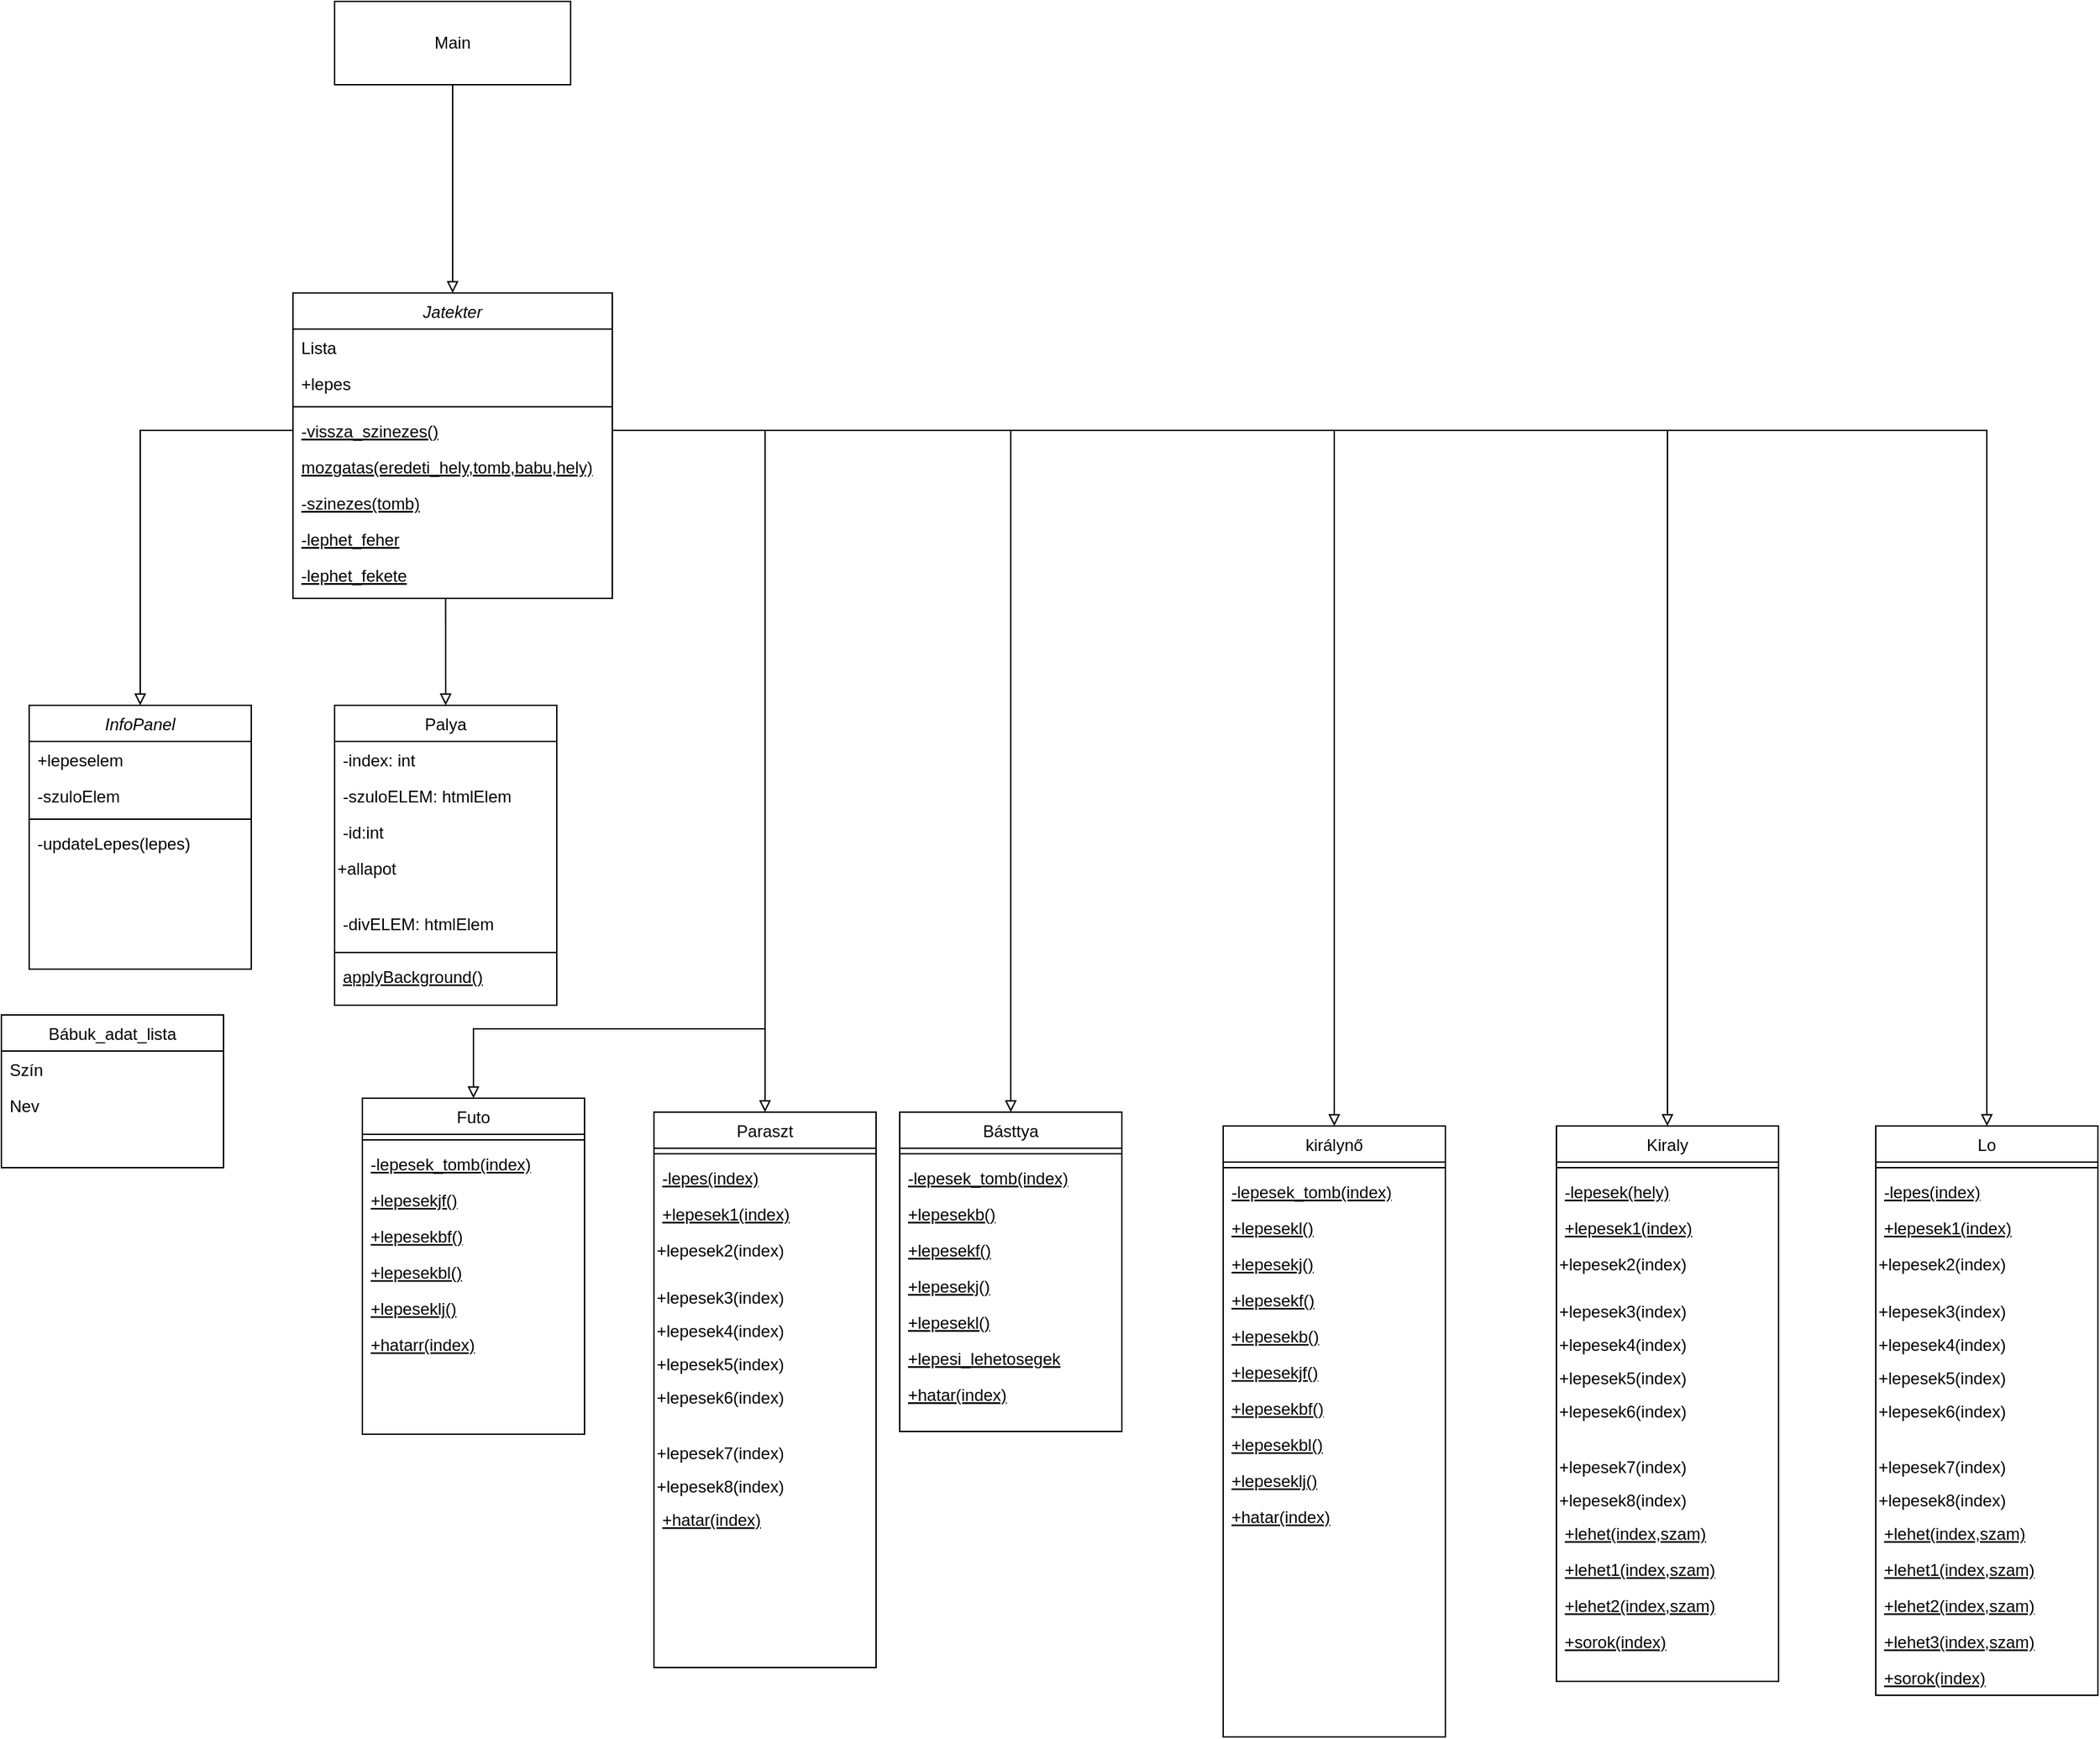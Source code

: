 <mxfile version="21.3.2" type="device">
  <diagram id="C5RBs43oDa-KdzZeNtuy" name="Page-1">
    <mxGraphModel dx="1363" dy="860" grid="1" gridSize="10" guides="1" tooltips="1" connect="1" arrows="1" fold="1" page="1" pageScale="1" pageWidth="827" pageHeight="1169" math="0" shadow="0">
      <root>
        <mxCell id="WIyWlLk6GJQsqaUBKTNV-0" />
        <mxCell id="WIyWlLk6GJQsqaUBKTNV-1" parent="WIyWlLk6GJQsqaUBKTNV-0" />
        <mxCell id="zkfFHV4jXpPFQw0GAbJ--17" value="Palya" style="swimlane;fontStyle=0;align=center;verticalAlign=top;childLayout=stackLayout;horizontal=1;startSize=26;horizontalStack=0;resizeParent=1;resizeLast=0;collapsible=1;marginBottom=0;rounded=0;shadow=0;strokeWidth=1;" parent="WIyWlLk6GJQsqaUBKTNV-1" vertex="1">
          <mxGeometry x="260" y="537" width="160" height="216" as="geometry">
            <mxRectangle x="550" y="140" width="160" height="26" as="alternateBounds" />
          </mxGeometry>
        </mxCell>
        <mxCell id="zkfFHV4jXpPFQw0GAbJ--18" value="-index: int" style="text;align=left;verticalAlign=top;spacingLeft=4;spacingRight=4;overflow=hidden;rotatable=0;points=[[0,0.5],[1,0.5]];portConstraint=eastwest;" parent="zkfFHV4jXpPFQw0GAbJ--17" vertex="1">
          <mxGeometry y="26" width="160" height="26" as="geometry" />
        </mxCell>
        <mxCell id="zkfFHV4jXpPFQw0GAbJ--19" value="-szuloELEM: htmlElem" style="text;align=left;verticalAlign=top;spacingLeft=4;spacingRight=4;overflow=hidden;rotatable=0;points=[[0,0.5],[1,0.5]];portConstraint=eastwest;rounded=0;shadow=0;html=0;" parent="zkfFHV4jXpPFQw0GAbJ--17" vertex="1">
          <mxGeometry y="52" width="160" height="26" as="geometry" />
        </mxCell>
        <mxCell id="JXwwoViRtcVZiZZvlt5a-9" value="-id:int" style="text;align=left;verticalAlign=top;spacingLeft=4;spacingRight=4;overflow=hidden;rotatable=0;points=[[0,0.5],[1,0.5]];portConstraint=eastwest;rounded=0;shadow=0;html=0;" parent="zkfFHV4jXpPFQw0GAbJ--17" vertex="1">
          <mxGeometry y="78" width="160" height="26" as="geometry" />
        </mxCell>
        <mxCell id="GW8UpHgcK0URMMhtyovN-3" value="+allapot" style="text;whiteSpace=wrap;html=1;" parent="zkfFHV4jXpPFQw0GAbJ--17" vertex="1">
          <mxGeometry y="104" width="160" height="40" as="geometry" />
        </mxCell>
        <mxCell id="JXwwoViRtcVZiZZvlt5a-10" value="-divELEM: htmlElem" style="text;align=left;verticalAlign=top;spacingLeft=4;spacingRight=4;overflow=hidden;rotatable=0;points=[[0,0.5],[1,0.5]];portConstraint=eastwest;rounded=0;shadow=0;html=0;" parent="zkfFHV4jXpPFQw0GAbJ--17" vertex="1">
          <mxGeometry y="144" width="160" height="30" as="geometry" />
        </mxCell>
        <mxCell id="zkfFHV4jXpPFQw0GAbJ--23" value="" style="line;html=1;strokeWidth=1;align=left;verticalAlign=middle;spacingTop=-1;spacingLeft=3;spacingRight=3;rotatable=0;labelPosition=right;points=[];portConstraint=eastwest;" parent="zkfFHV4jXpPFQw0GAbJ--17" vertex="1">
          <mxGeometry y="174" width="160" height="8" as="geometry" />
        </mxCell>
        <mxCell id="bgRpwazlIUfu7sDKqLQM-18" value="applyBackground()" style="text;align=left;verticalAlign=top;spacingLeft=4;spacingRight=4;overflow=hidden;rotatable=0;points=[[0,0.5],[1,0.5]];portConstraint=eastwest;fontStyle=4" parent="zkfFHV4jXpPFQw0GAbJ--17" vertex="1">
          <mxGeometry y="182" width="160" height="26" as="geometry" />
        </mxCell>
        <mxCell id="JXwwoViRtcVZiZZvlt5a-13" value="Futo" style="swimlane;fontStyle=0;align=center;verticalAlign=top;childLayout=stackLayout;horizontal=1;startSize=26;horizontalStack=0;resizeParent=1;resizeLast=0;collapsible=1;marginBottom=0;rounded=0;shadow=0;strokeWidth=1;" parent="WIyWlLk6GJQsqaUBKTNV-1" vertex="1">
          <mxGeometry x="280" y="820" width="160" height="242" as="geometry">
            <mxRectangle x="130" y="380" width="160" height="26" as="alternateBounds" />
          </mxGeometry>
        </mxCell>
        <mxCell id="JXwwoViRtcVZiZZvlt5a-16" value="" style="line;html=1;strokeWidth=1;align=left;verticalAlign=middle;spacingTop=-1;spacingLeft=3;spacingRight=3;rotatable=0;labelPosition=right;points=[];portConstraint=eastwest;" parent="JXwwoViRtcVZiZZvlt5a-13" vertex="1">
          <mxGeometry y="26" width="160" height="8" as="geometry" />
        </mxCell>
        <mxCell id="GW8UpHgcK0URMMhtyovN-5" value="-lepesek_tomb(index)" style="text;align=left;verticalAlign=top;spacingLeft=4;spacingRight=4;overflow=hidden;rotatable=0;points=[[0,0.5],[1,0.5]];portConstraint=eastwest;fontStyle=4" parent="JXwwoViRtcVZiZZvlt5a-13" vertex="1">
          <mxGeometry y="34" width="160" height="26" as="geometry" />
        </mxCell>
        <mxCell id="JXwwoViRtcVZiZZvlt5a-17" value="+lepesekjf()" style="text;align=left;verticalAlign=top;spacingLeft=4;spacingRight=4;overflow=hidden;rotatable=0;points=[[0,0.5],[1,0.5]];portConstraint=eastwest;fontStyle=4" parent="JXwwoViRtcVZiZZvlt5a-13" vertex="1">
          <mxGeometry y="60" width="160" height="26" as="geometry" />
        </mxCell>
        <mxCell id="bgRpwazlIUfu7sDKqLQM-6" value="+lepesekbf()" style="text;align=left;verticalAlign=top;spacingLeft=4;spacingRight=4;overflow=hidden;rotatable=0;points=[[0,0.5],[1,0.5]];portConstraint=eastwest;fontStyle=4" parent="JXwwoViRtcVZiZZvlt5a-13" vertex="1">
          <mxGeometry y="86" width="160" height="26" as="geometry" />
        </mxCell>
        <mxCell id="bgRpwazlIUfu7sDKqLQM-9" value="+lepesekbl()" style="text;align=left;verticalAlign=top;spacingLeft=4;spacingRight=4;overflow=hidden;rotatable=0;points=[[0,0.5],[1,0.5]];portConstraint=eastwest;fontStyle=4" parent="JXwwoViRtcVZiZZvlt5a-13" vertex="1">
          <mxGeometry y="112" width="160" height="26" as="geometry" />
        </mxCell>
        <mxCell id="bgRpwazlIUfu7sDKqLQM-8" value="+lepeseklj()" style="text;align=left;verticalAlign=top;spacingLeft=4;spacingRight=4;overflow=hidden;rotatable=0;points=[[0,0.5],[1,0.5]];portConstraint=eastwest;fontStyle=4" parent="JXwwoViRtcVZiZZvlt5a-13" vertex="1">
          <mxGeometry y="138" width="160" height="26" as="geometry" />
        </mxCell>
        <mxCell id="sNWcJOVrm-3sjoaXct3L-1" value="+hatarr(index)" style="text;align=left;verticalAlign=top;spacingLeft=4;spacingRight=4;overflow=hidden;rotatable=0;points=[[0,0.5],[1,0.5]];portConstraint=eastwest;fontStyle=4" parent="JXwwoViRtcVZiZZvlt5a-13" vertex="1">
          <mxGeometry y="164" width="160" height="26" as="geometry" />
        </mxCell>
        <mxCell id="JXwwoViRtcVZiZZvlt5a-19" value="Básttya" style="swimlane;fontStyle=0;align=center;verticalAlign=top;childLayout=stackLayout;horizontal=1;startSize=26;horizontalStack=0;resizeParent=1;resizeLast=0;collapsible=1;marginBottom=0;rounded=0;shadow=0;strokeWidth=1;" parent="WIyWlLk6GJQsqaUBKTNV-1" vertex="1">
          <mxGeometry x="667" y="830" width="160" height="230" as="geometry">
            <mxRectangle x="130" y="380" width="160" height="26" as="alternateBounds" />
          </mxGeometry>
        </mxCell>
        <mxCell id="JXwwoViRtcVZiZZvlt5a-22" value="" style="line;html=1;strokeWidth=1;align=left;verticalAlign=middle;spacingTop=-1;spacingLeft=3;spacingRight=3;rotatable=0;labelPosition=right;points=[];portConstraint=eastwest;" parent="JXwwoViRtcVZiZZvlt5a-19" vertex="1">
          <mxGeometry y="26" width="160" height="8" as="geometry" />
        </mxCell>
        <mxCell id="GW8UpHgcK0URMMhtyovN-4" value="-lepesek_tomb(index)" style="text;align=left;verticalAlign=top;spacingLeft=4;spacingRight=4;overflow=hidden;rotatable=0;points=[[0,0.5],[1,0.5]];portConstraint=eastwest;fontStyle=4" parent="JXwwoViRtcVZiZZvlt5a-19" vertex="1">
          <mxGeometry y="34" width="160" height="26" as="geometry" />
        </mxCell>
        <mxCell id="bgRpwazlIUfu7sDKqLQM-0" value="+lepesekb()" style="text;align=left;verticalAlign=top;spacingLeft=4;spacingRight=4;overflow=hidden;rotatable=0;points=[[0,0.5],[1,0.5]];portConstraint=eastwest;fontStyle=4" parent="JXwwoViRtcVZiZZvlt5a-19" vertex="1">
          <mxGeometry y="60" width="160" height="26" as="geometry" />
        </mxCell>
        <mxCell id="bgRpwazlIUfu7sDKqLQM-5" value="+lepesekf()" style="text;align=left;verticalAlign=top;spacingLeft=4;spacingRight=4;overflow=hidden;rotatable=0;points=[[0,0.5],[1,0.5]];portConstraint=eastwest;fontStyle=4" parent="JXwwoViRtcVZiZZvlt5a-19" vertex="1">
          <mxGeometry y="86" width="160" height="26" as="geometry" />
        </mxCell>
        <mxCell id="bgRpwazlIUfu7sDKqLQM-2" value="+lepesekj()" style="text;align=left;verticalAlign=top;spacingLeft=4;spacingRight=4;overflow=hidden;rotatable=0;points=[[0,0.5],[1,0.5]];portConstraint=eastwest;fontStyle=4" parent="JXwwoViRtcVZiZZvlt5a-19" vertex="1">
          <mxGeometry y="112" width="160" height="26" as="geometry" />
        </mxCell>
        <mxCell id="bgRpwazlIUfu7sDKqLQM-1" value="+lepesekl()" style="text;align=left;verticalAlign=top;spacingLeft=4;spacingRight=4;overflow=hidden;rotatable=0;points=[[0,0.5],[1,0.5]];portConstraint=eastwest;fontStyle=4" parent="JXwwoViRtcVZiZZvlt5a-19" vertex="1">
          <mxGeometry y="138" width="160" height="26" as="geometry" />
        </mxCell>
        <mxCell id="NFFEKYyRXM-yOz8qU7Ke-44" value="+lepesi_lehetosegek" style="text;align=left;verticalAlign=top;spacingLeft=4;spacingRight=4;overflow=hidden;rotatable=0;points=[[0,0.5],[1,0.5]];portConstraint=eastwest;fontStyle=4" parent="JXwwoViRtcVZiZZvlt5a-19" vertex="1">
          <mxGeometry y="164" width="160" height="26" as="geometry" />
        </mxCell>
        <mxCell id="bgRpwazlIUfu7sDKqLQM-4" value="+hatar(index)" style="text;align=left;verticalAlign=top;spacingLeft=4;spacingRight=4;overflow=hidden;rotatable=0;points=[[0,0.5],[1,0.5]];portConstraint=eastwest;fontStyle=4" parent="JXwwoViRtcVZiZZvlt5a-19" vertex="1">
          <mxGeometry y="190" width="160" height="26" as="geometry" />
        </mxCell>
        <mxCell id="NFFEKYyRXM-yOz8qU7Ke-1" value="InfoPanel" style="swimlane;fontStyle=2;align=center;verticalAlign=top;childLayout=stackLayout;horizontal=1;startSize=26;horizontalStack=0;resizeParent=1;resizeLast=0;collapsible=1;marginBottom=0;rounded=0;shadow=0;strokeWidth=1;" parent="WIyWlLk6GJQsqaUBKTNV-1" vertex="1">
          <mxGeometry x="40" y="537" width="160" height="190" as="geometry">
            <mxRectangle x="230" y="140" width="160" height="26" as="alternateBounds" />
          </mxGeometry>
        </mxCell>
        <mxCell id="NFFEKYyRXM-yOz8qU7Ke-2" value="+lepeselem" style="text;align=left;verticalAlign=top;spacingLeft=4;spacingRight=4;overflow=hidden;rotatable=0;points=[[0,0.5],[1,0.5]];portConstraint=eastwest;" parent="NFFEKYyRXM-yOz8qU7Ke-1" vertex="1">
          <mxGeometry y="26" width="160" height="26" as="geometry" />
        </mxCell>
        <mxCell id="GW8UpHgcK0URMMhtyovN-0" value="-szuloElem" style="text;align=left;verticalAlign=top;spacingLeft=4;spacingRight=4;overflow=hidden;rotatable=0;points=[[0,0.5],[1,0.5]];portConstraint=eastwest;" parent="NFFEKYyRXM-yOz8qU7Ke-1" vertex="1">
          <mxGeometry y="52" width="160" height="26" as="geometry" />
        </mxCell>
        <mxCell id="NFFEKYyRXM-yOz8qU7Ke-7" value="" style="line;html=1;strokeWidth=1;align=left;verticalAlign=middle;spacingTop=-1;spacingLeft=3;spacingRight=3;rotatable=0;labelPosition=right;points=[];portConstraint=eastwest;" parent="NFFEKYyRXM-yOz8qU7Ke-1" vertex="1">
          <mxGeometry y="78" width="160" height="8" as="geometry" />
        </mxCell>
        <mxCell id="GW8UpHgcK0URMMhtyovN-1" value="-updateLepes(lepes)" style="text;align=left;verticalAlign=top;spacingLeft=4;spacingRight=4;overflow=hidden;rotatable=0;points=[[0,0.5],[1,0.5]];portConstraint=eastwest;" parent="NFFEKYyRXM-yOz8qU7Ke-1" vertex="1">
          <mxGeometry y="86" width="160" height="26" as="geometry" />
        </mxCell>
        <mxCell id="NFFEKYyRXM-yOz8qU7Ke-18" value="Bábuk_adat_lista" style="swimlane;fontStyle=0;align=center;verticalAlign=top;childLayout=stackLayout;horizontal=1;startSize=26;horizontalStack=0;resizeParent=1;resizeLast=0;collapsible=1;marginBottom=0;rounded=0;shadow=0;strokeWidth=1;" parent="WIyWlLk6GJQsqaUBKTNV-1" vertex="1">
          <mxGeometry x="20" y="760" width="160" height="110" as="geometry">
            <mxRectangle x="130" y="380" width="160" height="26" as="alternateBounds" />
          </mxGeometry>
        </mxCell>
        <mxCell id="NFFEKYyRXM-yOz8qU7Ke-19" value="Szín" style="text;align=left;verticalAlign=top;spacingLeft=4;spacingRight=4;overflow=hidden;rotatable=0;points=[[0,0.5],[1,0.5]];portConstraint=eastwest;rounded=0;shadow=0;html=0;" parent="NFFEKYyRXM-yOz8qU7Ke-18" vertex="1">
          <mxGeometry y="26" width="160" height="26" as="geometry" />
        </mxCell>
        <mxCell id="NFFEKYyRXM-yOz8qU7Ke-20" value="Nev" style="text;align=left;verticalAlign=top;spacingLeft=4;spacingRight=4;overflow=hidden;rotatable=0;points=[[0,0.5],[1,0.5]];portConstraint=eastwest;rounded=0;shadow=0;html=0;" parent="NFFEKYyRXM-yOz8qU7Ke-18" vertex="1">
          <mxGeometry y="52" width="160" height="26" as="geometry" />
        </mxCell>
        <mxCell id="NFFEKYyRXM-yOz8qU7Ke-26" value="Jatekter" style="swimlane;fontStyle=2;align=center;verticalAlign=top;childLayout=stackLayout;horizontal=1;startSize=26;horizontalStack=0;resizeParent=1;resizeLast=0;collapsible=1;marginBottom=0;rounded=0;shadow=0;strokeWidth=1;" parent="WIyWlLk6GJQsqaUBKTNV-1" vertex="1">
          <mxGeometry x="230" y="240" width="230" height="220" as="geometry">
            <mxRectangle x="230" y="140" width="160" height="26" as="alternateBounds" />
          </mxGeometry>
        </mxCell>
        <mxCell id="NFFEKYyRXM-yOz8qU7Ke-56" value="Lista" style="text;align=left;verticalAlign=top;spacingLeft=4;spacingRight=4;overflow=hidden;rotatable=0;points=[[0,0.5],[1,0.5]];portConstraint=eastwest;" parent="NFFEKYyRXM-yOz8qU7Ke-26" vertex="1">
          <mxGeometry y="26" width="230" height="26" as="geometry" />
        </mxCell>
        <mxCell id="GW8UpHgcK0URMMhtyovN-2" value="+lepes" style="text;align=left;verticalAlign=top;spacingLeft=4;spacingRight=4;overflow=hidden;rotatable=0;points=[[0,0.5],[1,0.5]];portConstraint=eastwest;" parent="NFFEKYyRXM-yOz8qU7Ke-26" vertex="1">
          <mxGeometry y="52" width="230" height="26" as="geometry" />
        </mxCell>
        <mxCell id="NFFEKYyRXM-yOz8qU7Ke-32" value="" style="line;html=1;strokeWidth=1;align=left;verticalAlign=middle;spacingTop=-1;spacingLeft=3;spacingRight=3;rotatable=0;labelPosition=right;points=[];portConstraint=eastwest;" parent="NFFEKYyRXM-yOz8qU7Ke-26" vertex="1">
          <mxGeometry y="78" width="230" height="8" as="geometry" />
        </mxCell>
        <mxCell id="gi9G4t17sfUzlG6W1bum-0" value="-vissza_szinezes()" style="text;align=left;verticalAlign=top;spacingLeft=4;spacingRight=4;overflow=hidden;rotatable=0;points=[[0,0.5],[1,0.5]];portConstraint=eastwest;fontStyle=4" parent="NFFEKYyRXM-yOz8qU7Ke-26" vertex="1">
          <mxGeometry y="86" width="230" height="26" as="geometry" />
        </mxCell>
        <mxCell id="gi9G4t17sfUzlG6W1bum-4" value="mozgatas(eredeti_hely,tomb,babu,hely)" style="text;align=left;verticalAlign=top;spacingLeft=4;spacingRight=4;overflow=hidden;rotatable=0;points=[[0,0.5],[1,0.5]];portConstraint=eastwest;fontStyle=4" parent="NFFEKYyRXM-yOz8qU7Ke-26" vertex="1">
          <mxGeometry y="112" width="230" height="26" as="geometry" />
        </mxCell>
        <mxCell id="gi9G4t17sfUzlG6W1bum-3" value="-szinezes(tomb)" style="text;align=left;verticalAlign=top;spacingLeft=4;spacingRight=4;overflow=hidden;rotatable=0;points=[[0,0.5],[1,0.5]];portConstraint=eastwest;fontStyle=4" parent="NFFEKYyRXM-yOz8qU7Ke-26" vertex="1">
          <mxGeometry y="138" width="230" height="26" as="geometry" />
        </mxCell>
        <mxCell id="gi9G4t17sfUzlG6W1bum-2" value="-lephet_feher" style="text;align=left;verticalAlign=top;spacingLeft=4;spacingRight=4;overflow=hidden;rotatable=0;points=[[0,0.5],[1,0.5]];portConstraint=eastwest;fontStyle=4" parent="NFFEKYyRXM-yOz8qU7Ke-26" vertex="1">
          <mxGeometry y="164" width="230" height="26" as="geometry" />
        </mxCell>
        <mxCell id="gi9G4t17sfUzlG6W1bum-1" value="-lephet_fekete" style="text;align=left;verticalAlign=top;spacingLeft=4;spacingRight=4;overflow=hidden;rotatable=0;points=[[0,0.5],[1,0.5]];portConstraint=eastwest;fontStyle=4" parent="NFFEKYyRXM-yOz8qU7Ke-26" vertex="1">
          <mxGeometry y="190" width="230" height="26" as="geometry" />
        </mxCell>
        <mxCell id="NFFEKYyRXM-yOz8qU7Ke-45" value="Main" style="rounded=0;whiteSpace=wrap;html=1;" parent="WIyWlLk6GJQsqaUBKTNV-1" vertex="1">
          <mxGeometry x="260" y="30" width="170" height="60" as="geometry" />
        </mxCell>
        <mxCell id="sNWcJOVrm-3sjoaXct3L-0" value="" style="endArrow=block;html=1;rounded=0;exitX=0.5;exitY=1;exitDx=0;exitDy=0;entryX=0.5;entryY=0;entryDx=0;entryDy=0;endFill=0;" parent="WIyWlLk6GJQsqaUBKTNV-1" source="NFFEKYyRXM-yOz8qU7Ke-45" target="NFFEKYyRXM-yOz8qU7Ke-26" edge="1">
          <mxGeometry width="50" height="50" relative="1" as="geometry">
            <mxPoint x="390" y="450" as="sourcePoint" />
            <mxPoint x="440" y="400" as="targetPoint" />
          </mxGeometry>
        </mxCell>
        <mxCell id="sNWcJOVrm-3sjoaXct3L-4" value="királynő" style="swimlane;fontStyle=0;align=center;verticalAlign=top;childLayout=stackLayout;horizontal=1;startSize=26;horizontalStack=0;resizeParent=1;resizeLast=0;collapsible=1;marginBottom=0;rounded=0;shadow=0;strokeWidth=1;" parent="WIyWlLk6GJQsqaUBKTNV-1" vertex="1">
          <mxGeometry x="900" y="840" width="160" height="440" as="geometry">
            <mxRectangle x="130" y="380" width="160" height="26" as="alternateBounds" />
          </mxGeometry>
        </mxCell>
        <mxCell id="sNWcJOVrm-3sjoaXct3L-5" value="" style="line;html=1;strokeWidth=1;align=left;verticalAlign=middle;spacingTop=-1;spacingLeft=3;spacingRight=3;rotatable=0;labelPosition=right;points=[];portConstraint=eastwest;" parent="sNWcJOVrm-3sjoaXct3L-4" vertex="1">
          <mxGeometry y="26" width="160" height="8" as="geometry" />
        </mxCell>
        <mxCell id="gi9G4t17sfUzlG6W1bum-19" value="-lepesek_tomb(index)" style="text;align=left;verticalAlign=top;spacingLeft=4;spacingRight=4;overflow=hidden;rotatable=0;points=[[0,0.5],[1,0.5]];portConstraint=eastwest;fontStyle=4" parent="sNWcJOVrm-3sjoaXct3L-4" vertex="1">
          <mxGeometry y="34" width="160" height="26" as="geometry" />
        </mxCell>
        <mxCell id="sNWcJOVrm-3sjoaXct3L-18" value="+lepesekl()" style="text;align=left;verticalAlign=top;spacingLeft=4;spacingRight=4;overflow=hidden;rotatable=0;points=[[0,0.5],[1,0.5]];portConstraint=eastwest;fontStyle=4" parent="sNWcJOVrm-3sjoaXct3L-4" vertex="1">
          <mxGeometry y="60" width="160" height="26" as="geometry" />
        </mxCell>
        <mxCell id="sNWcJOVrm-3sjoaXct3L-17" value="+lepesekj()" style="text;align=left;verticalAlign=top;spacingLeft=4;spacingRight=4;overflow=hidden;rotatable=0;points=[[0,0.5],[1,0.5]];portConstraint=eastwest;fontStyle=4" parent="sNWcJOVrm-3sjoaXct3L-4" vertex="1">
          <mxGeometry y="86" width="160" height="26" as="geometry" />
        </mxCell>
        <mxCell id="sNWcJOVrm-3sjoaXct3L-16" value="+lepesekf()" style="text;align=left;verticalAlign=top;spacingLeft=4;spacingRight=4;overflow=hidden;rotatable=0;points=[[0,0.5],[1,0.5]];portConstraint=eastwest;fontStyle=4" parent="sNWcJOVrm-3sjoaXct3L-4" vertex="1">
          <mxGeometry y="112" width="160" height="26" as="geometry" />
        </mxCell>
        <mxCell id="sNWcJOVrm-3sjoaXct3L-15" value="+lepesekb()" style="text;align=left;verticalAlign=top;spacingLeft=4;spacingRight=4;overflow=hidden;rotatable=0;points=[[0,0.5],[1,0.5]];portConstraint=eastwest;fontStyle=4" parent="sNWcJOVrm-3sjoaXct3L-4" vertex="1">
          <mxGeometry y="138" width="160" height="26" as="geometry" />
        </mxCell>
        <mxCell id="sNWcJOVrm-3sjoaXct3L-7" value="+lepesekjf()" style="text;align=left;verticalAlign=top;spacingLeft=4;spacingRight=4;overflow=hidden;rotatable=0;points=[[0,0.5],[1,0.5]];portConstraint=eastwest;fontStyle=4" parent="sNWcJOVrm-3sjoaXct3L-4" vertex="1">
          <mxGeometry y="164" width="160" height="26" as="geometry" />
        </mxCell>
        <mxCell id="sNWcJOVrm-3sjoaXct3L-8" value="+lepesekbf()" style="text;align=left;verticalAlign=top;spacingLeft=4;spacingRight=4;overflow=hidden;rotatable=0;points=[[0,0.5],[1,0.5]];portConstraint=eastwest;fontStyle=4" parent="sNWcJOVrm-3sjoaXct3L-4" vertex="1">
          <mxGeometry y="190" width="160" height="26" as="geometry" />
        </mxCell>
        <mxCell id="sNWcJOVrm-3sjoaXct3L-9" value="+lepesekbl()" style="text;align=left;verticalAlign=top;spacingLeft=4;spacingRight=4;overflow=hidden;rotatable=0;points=[[0,0.5],[1,0.5]];portConstraint=eastwest;fontStyle=4" parent="sNWcJOVrm-3sjoaXct3L-4" vertex="1">
          <mxGeometry y="216" width="160" height="26" as="geometry" />
        </mxCell>
        <mxCell id="sNWcJOVrm-3sjoaXct3L-10" value="+lepeseklj()" style="text;align=left;verticalAlign=top;spacingLeft=4;spacingRight=4;overflow=hidden;rotatable=0;points=[[0,0.5],[1,0.5]];portConstraint=eastwest;fontStyle=4" parent="sNWcJOVrm-3sjoaXct3L-4" vertex="1">
          <mxGeometry y="242" width="160" height="26" as="geometry" />
        </mxCell>
        <mxCell id="sNWcJOVrm-3sjoaXct3L-11" value="+hatar(index)" style="text;align=left;verticalAlign=top;spacingLeft=4;spacingRight=4;overflow=hidden;rotatable=0;points=[[0,0.5],[1,0.5]];portConstraint=eastwest;fontStyle=4" parent="sNWcJOVrm-3sjoaXct3L-4" vertex="1">
          <mxGeometry y="268" width="160" height="26" as="geometry" />
        </mxCell>
        <mxCell id="gi9G4t17sfUzlG6W1bum-6" value="Kiraly" style="swimlane;fontStyle=0;align=center;verticalAlign=top;childLayout=stackLayout;horizontal=1;startSize=26;horizontalStack=0;resizeParent=1;resizeLast=0;collapsible=1;marginBottom=0;rounded=0;shadow=0;strokeWidth=1;" parent="WIyWlLk6GJQsqaUBKTNV-1" vertex="1">
          <mxGeometry x="1140" y="840" width="160" height="400" as="geometry">
            <mxRectangle x="130" y="380" width="160" height="26" as="alternateBounds" />
          </mxGeometry>
        </mxCell>
        <mxCell id="gi9G4t17sfUzlG6W1bum-7" value="" style="line;html=1;strokeWidth=1;align=left;verticalAlign=middle;spacingTop=-1;spacingLeft=3;spacingRight=3;rotatable=0;labelPosition=right;points=[];portConstraint=eastwest;" parent="gi9G4t17sfUzlG6W1bum-6" vertex="1">
          <mxGeometry y="26" width="160" height="8" as="geometry" />
        </mxCell>
        <mxCell id="gi9G4t17sfUzlG6W1bum-18" value="-lepesek(hely)" style="text;align=left;verticalAlign=top;spacingLeft=4;spacingRight=4;overflow=hidden;rotatable=0;points=[[0,0.5],[1,0.5]];portConstraint=eastwest;fontStyle=4" parent="gi9G4t17sfUzlG6W1bum-6" vertex="1">
          <mxGeometry y="34" width="160" height="26" as="geometry" />
        </mxCell>
        <mxCell id="gi9G4t17sfUzlG6W1bum-17" value="+lepesek1(index)" style="text;align=left;verticalAlign=top;spacingLeft=4;spacingRight=4;overflow=hidden;rotatable=0;points=[[0,0.5],[1,0.5]];portConstraint=eastwest;fontStyle=4" parent="gi9G4t17sfUzlG6W1bum-6" vertex="1">
          <mxGeometry y="60" width="160" height="26" as="geometry" />
        </mxCell>
        <mxCell id="gi9G4t17sfUzlG6W1bum-34" value="+lepesek2(index)" style="text;whiteSpace=wrap;html=1;" parent="gi9G4t17sfUzlG6W1bum-6" vertex="1">
          <mxGeometry y="86" width="160" height="34" as="geometry" />
        </mxCell>
        <mxCell id="gi9G4t17sfUzlG6W1bum-35" value="+lepesek3(index)" style="text;whiteSpace=wrap;html=1;" parent="gi9G4t17sfUzlG6W1bum-6" vertex="1">
          <mxGeometry y="120" width="160" height="24" as="geometry" />
        </mxCell>
        <mxCell id="gi9G4t17sfUzlG6W1bum-36" value="+lepesek4(index)" style="text;whiteSpace=wrap;html=1;" parent="gi9G4t17sfUzlG6W1bum-6" vertex="1">
          <mxGeometry y="144" width="160" height="24" as="geometry" />
        </mxCell>
        <mxCell id="gi9G4t17sfUzlG6W1bum-37" value="+lepesek5(index)" style="text;whiteSpace=wrap;html=1;" parent="gi9G4t17sfUzlG6W1bum-6" vertex="1">
          <mxGeometry y="168" width="160" height="24" as="geometry" />
        </mxCell>
        <mxCell id="gi9G4t17sfUzlG6W1bum-38" value="+lepesek6(index)" style="text;whiteSpace=wrap;html=1;" parent="gi9G4t17sfUzlG6W1bum-6" vertex="1">
          <mxGeometry y="192" width="160" height="40" as="geometry" />
        </mxCell>
        <mxCell id="gi9G4t17sfUzlG6W1bum-39" value="+lepesek7(index)" style="text;whiteSpace=wrap;html=1;" parent="gi9G4t17sfUzlG6W1bum-6" vertex="1">
          <mxGeometry y="232" width="160" height="24" as="geometry" />
        </mxCell>
        <mxCell id="gi9G4t17sfUzlG6W1bum-40" value="+lepesek8(index)" style="text;whiteSpace=wrap;html=1;" parent="gi9G4t17sfUzlG6W1bum-6" vertex="1">
          <mxGeometry y="256" width="160" height="24" as="geometry" />
        </mxCell>
        <mxCell id="gi9G4t17sfUzlG6W1bum-31" value="+lehet(index,szam)" style="text;align=left;verticalAlign=top;spacingLeft=4;spacingRight=4;overflow=hidden;rotatable=0;points=[[0,0.5],[1,0.5]];portConstraint=eastwest;fontStyle=4" parent="gi9G4t17sfUzlG6W1bum-6" vertex="1">
          <mxGeometry y="280" width="160" height="26" as="geometry" />
        </mxCell>
        <mxCell id="gi9G4t17sfUzlG6W1bum-32" value="+lehet1(index,szam)" style="text;align=left;verticalAlign=top;spacingLeft=4;spacingRight=4;overflow=hidden;rotatable=0;points=[[0,0.5],[1,0.5]];portConstraint=eastwest;fontStyle=4" parent="gi9G4t17sfUzlG6W1bum-6" vertex="1">
          <mxGeometry y="306" width="160" height="26" as="geometry" />
        </mxCell>
        <mxCell id="gi9G4t17sfUzlG6W1bum-33" value="+lehet2(index,szam)" style="text;align=left;verticalAlign=top;spacingLeft=4;spacingRight=4;overflow=hidden;rotatable=0;points=[[0,0.5],[1,0.5]];portConstraint=eastwest;fontStyle=4" parent="gi9G4t17sfUzlG6W1bum-6" vertex="1">
          <mxGeometry y="332" width="160" height="26" as="geometry" />
        </mxCell>
        <mxCell id="gi9G4t17sfUzlG6W1bum-42" value="+sorok(index)" style="text;align=left;verticalAlign=top;spacingLeft=4;spacingRight=4;overflow=hidden;rotatable=0;points=[[0,0.5],[1,0.5]];portConstraint=eastwest;fontStyle=4" parent="gi9G4t17sfUzlG6W1bum-6" vertex="1">
          <mxGeometry y="358" width="160" height="26" as="geometry" />
        </mxCell>
        <mxCell id="gi9G4t17sfUzlG6W1bum-43" value="Paraszt" style="swimlane;fontStyle=0;align=center;verticalAlign=top;childLayout=stackLayout;horizontal=1;startSize=26;horizontalStack=0;resizeParent=1;resizeLast=0;collapsible=1;marginBottom=0;rounded=0;shadow=0;strokeWidth=1;" parent="WIyWlLk6GJQsqaUBKTNV-1" vertex="1">
          <mxGeometry x="490" y="830" width="160" height="400" as="geometry">
            <mxRectangle x="130" y="380" width="160" height="26" as="alternateBounds" />
          </mxGeometry>
        </mxCell>
        <mxCell id="gi9G4t17sfUzlG6W1bum-44" value="" style="line;html=1;strokeWidth=1;align=left;verticalAlign=middle;spacingTop=-1;spacingLeft=3;spacingRight=3;rotatable=0;labelPosition=right;points=[];portConstraint=eastwest;" parent="gi9G4t17sfUzlG6W1bum-43" vertex="1">
          <mxGeometry y="26" width="160" height="8" as="geometry" />
        </mxCell>
        <mxCell id="gi9G4t17sfUzlG6W1bum-45" value="-lepes(index)" style="text;align=left;verticalAlign=top;spacingLeft=4;spacingRight=4;overflow=hidden;rotatable=0;points=[[0,0.5],[1,0.5]];portConstraint=eastwest;fontStyle=4" parent="gi9G4t17sfUzlG6W1bum-43" vertex="1">
          <mxGeometry y="34" width="160" height="26" as="geometry" />
        </mxCell>
        <mxCell id="gi9G4t17sfUzlG6W1bum-46" value="+lepesek1(index)" style="text;align=left;verticalAlign=top;spacingLeft=4;spacingRight=4;overflow=hidden;rotatable=0;points=[[0,0.5],[1,0.5]];portConstraint=eastwest;fontStyle=4" parent="gi9G4t17sfUzlG6W1bum-43" vertex="1">
          <mxGeometry y="60" width="160" height="26" as="geometry" />
        </mxCell>
        <mxCell id="gi9G4t17sfUzlG6W1bum-47" value="+lepesek2(index)" style="text;whiteSpace=wrap;html=1;" parent="gi9G4t17sfUzlG6W1bum-43" vertex="1">
          <mxGeometry y="86" width="160" height="34" as="geometry" />
        </mxCell>
        <mxCell id="gi9G4t17sfUzlG6W1bum-48" value="+lepesek3(index)" style="text;whiteSpace=wrap;html=1;" parent="gi9G4t17sfUzlG6W1bum-43" vertex="1">
          <mxGeometry y="120" width="160" height="24" as="geometry" />
        </mxCell>
        <mxCell id="gi9G4t17sfUzlG6W1bum-49" value="+lepesek4(index)" style="text;whiteSpace=wrap;html=1;" parent="gi9G4t17sfUzlG6W1bum-43" vertex="1">
          <mxGeometry y="144" width="160" height="24" as="geometry" />
        </mxCell>
        <mxCell id="gi9G4t17sfUzlG6W1bum-50" value="+lepesek5(index)" style="text;whiteSpace=wrap;html=1;" parent="gi9G4t17sfUzlG6W1bum-43" vertex="1">
          <mxGeometry y="168" width="160" height="24" as="geometry" />
        </mxCell>
        <mxCell id="gi9G4t17sfUzlG6W1bum-51" value="+lepesek6(index)" style="text;whiteSpace=wrap;html=1;" parent="gi9G4t17sfUzlG6W1bum-43" vertex="1">
          <mxGeometry y="192" width="160" height="40" as="geometry" />
        </mxCell>
        <mxCell id="gi9G4t17sfUzlG6W1bum-52" value="+lepesek7(index)" style="text;whiteSpace=wrap;html=1;" parent="gi9G4t17sfUzlG6W1bum-43" vertex="1">
          <mxGeometry y="232" width="160" height="24" as="geometry" />
        </mxCell>
        <mxCell id="gi9G4t17sfUzlG6W1bum-53" value="+lepesek8(index)" style="text;whiteSpace=wrap;html=1;" parent="gi9G4t17sfUzlG6W1bum-43" vertex="1">
          <mxGeometry y="256" width="160" height="24" as="geometry" />
        </mxCell>
        <mxCell id="gi9G4t17sfUzlG6W1bum-57" value="+hatar(index)" style="text;align=left;verticalAlign=top;spacingLeft=4;spacingRight=4;overflow=hidden;rotatable=0;points=[[0,0.5],[1,0.5]];portConstraint=eastwest;fontStyle=4" parent="gi9G4t17sfUzlG6W1bum-43" vertex="1">
          <mxGeometry y="280" width="160" height="26" as="geometry" />
        </mxCell>
        <mxCell id="gi9G4t17sfUzlG6W1bum-58" value="Lo" style="swimlane;fontStyle=0;align=center;verticalAlign=top;childLayout=stackLayout;horizontal=1;startSize=26;horizontalStack=0;resizeParent=1;resizeLast=0;collapsible=1;marginBottom=0;rounded=0;shadow=0;strokeWidth=1;" parent="WIyWlLk6GJQsqaUBKTNV-1" vertex="1">
          <mxGeometry x="1370" y="840" width="160" height="410" as="geometry">
            <mxRectangle x="130" y="380" width="160" height="26" as="alternateBounds" />
          </mxGeometry>
        </mxCell>
        <mxCell id="gi9G4t17sfUzlG6W1bum-59" value="" style="line;html=1;strokeWidth=1;align=left;verticalAlign=middle;spacingTop=-1;spacingLeft=3;spacingRight=3;rotatable=0;labelPosition=right;points=[];portConstraint=eastwest;" parent="gi9G4t17sfUzlG6W1bum-58" vertex="1">
          <mxGeometry y="26" width="160" height="8" as="geometry" />
        </mxCell>
        <mxCell id="gi9G4t17sfUzlG6W1bum-60" value="-lepes(index)" style="text;align=left;verticalAlign=top;spacingLeft=4;spacingRight=4;overflow=hidden;rotatable=0;points=[[0,0.5],[1,0.5]];portConstraint=eastwest;fontStyle=4" parent="gi9G4t17sfUzlG6W1bum-58" vertex="1">
          <mxGeometry y="34" width="160" height="26" as="geometry" />
        </mxCell>
        <mxCell id="gi9G4t17sfUzlG6W1bum-61" value="+lepesek1(index)" style="text;align=left;verticalAlign=top;spacingLeft=4;spacingRight=4;overflow=hidden;rotatable=0;points=[[0,0.5],[1,0.5]];portConstraint=eastwest;fontStyle=4" parent="gi9G4t17sfUzlG6W1bum-58" vertex="1">
          <mxGeometry y="60" width="160" height="26" as="geometry" />
        </mxCell>
        <mxCell id="gi9G4t17sfUzlG6W1bum-62" value="+lepesek2(index)" style="text;whiteSpace=wrap;html=1;" parent="gi9G4t17sfUzlG6W1bum-58" vertex="1">
          <mxGeometry y="86" width="160" height="34" as="geometry" />
        </mxCell>
        <mxCell id="gi9G4t17sfUzlG6W1bum-63" value="+lepesek3(index)" style="text;whiteSpace=wrap;html=1;" parent="gi9G4t17sfUzlG6W1bum-58" vertex="1">
          <mxGeometry y="120" width="160" height="24" as="geometry" />
        </mxCell>
        <mxCell id="gi9G4t17sfUzlG6W1bum-64" value="+lepesek4(index)" style="text;whiteSpace=wrap;html=1;" parent="gi9G4t17sfUzlG6W1bum-58" vertex="1">
          <mxGeometry y="144" width="160" height="24" as="geometry" />
        </mxCell>
        <mxCell id="gi9G4t17sfUzlG6W1bum-65" value="+lepesek5(index)" style="text;whiteSpace=wrap;html=1;" parent="gi9G4t17sfUzlG6W1bum-58" vertex="1">
          <mxGeometry y="168" width="160" height="24" as="geometry" />
        </mxCell>
        <mxCell id="gi9G4t17sfUzlG6W1bum-66" value="+lepesek6(index)" style="text;whiteSpace=wrap;html=1;" parent="gi9G4t17sfUzlG6W1bum-58" vertex="1">
          <mxGeometry y="192" width="160" height="40" as="geometry" />
        </mxCell>
        <mxCell id="gi9G4t17sfUzlG6W1bum-67" value="+lepesek7(index)" style="text;whiteSpace=wrap;html=1;" parent="gi9G4t17sfUzlG6W1bum-58" vertex="1">
          <mxGeometry y="232" width="160" height="24" as="geometry" />
        </mxCell>
        <mxCell id="gi9G4t17sfUzlG6W1bum-68" value="+lepesek8(index)" style="text;whiteSpace=wrap;html=1;" parent="gi9G4t17sfUzlG6W1bum-58" vertex="1">
          <mxGeometry y="256" width="160" height="24" as="geometry" />
        </mxCell>
        <mxCell id="gi9G4t17sfUzlG6W1bum-71" value="+lehet(index,szam)" style="text;align=left;verticalAlign=top;spacingLeft=4;spacingRight=4;overflow=hidden;rotatable=0;points=[[0,0.5],[1,0.5]];portConstraint=eastwest;fontStyle=4" parent="gi9G4t17sfUzlG6W1bum-58" vertex="1">
          <mxGeometry y="280" width="160" height="26" as="geometry" />
        </mxCell>
        <mxCell id="gi9G4t17sfUzlG6W1bum-72" value="+lehet1(index,szam)" style="text;align=left;verticalAlign=top;spacingLeft=4;spacingRight=4;overflow=hidden;rotatable=0;points=[[0,0.5],[1,0.5]];portConstraint=eastwest;fontStyle=4" parent="gi9G4t17sfUzlG6W1bum-58" vertex="1">
          <mxGeometry y="306" width="160" height="26" as="geometry" />
        </mxCell>
        <mxCell id="gi9G4t17sfUzlG6W1bum-73" value="+lehet2(index,szam)" style="text;align=left;verticalAlign=top;spacingLeft=4;spacingRight=4;overflow=hidden;rotatable=0;points=[[0,0.5],[1,0.5]];portConstraint=eastwest;fontStyle=4" parent="gi9G4t17sfUzlG6W1bum-58" vertex="1">
          <mxGeometry y="332" width="160" height="26" as="geometry" />
        </mxCell>
        <mxCell id="gi9G4t17sfUzlG6W1bum-74" value="+lehet3(index,szam)" style="text;align=left;verticalAlign=top;spacingLeft=4;spacingRight=4;overflow=hidden;rotatable=0;points=[[0,0.5],[1,0.5]];portConstraint=eastwest;fontStyle=4" parent="gi9G4t17sfUzlG6W1bum-58" vertex="1">
          <mxGeometry y="358" width="160" height="26" as="geometry" />
        </mxCell>
        <mxCell id="gi9G4t17sfUzlG6W1bum-69" value="+sorok(index)" style="text;align=left;verticalAlign=top;spacingLeft=4;spacingRight=4;overflow=hidden;rotatable=0;points=[[0,0.5],[1,0.5]];portConstraint=eastwest;fontStyle=4" parent="gi9G4t17sfUzlG6W1bum-58" vertex="1">
          <mxGeometry y="384" width="160" height="26" as="geometry" />
        </mxCell>
        <mxCell id="JXwwoViRtcVZiZZvlt5a-27" value="" style="edgeStyle=orthogonalEdgeStyle;rounded=0;orthogonalLoop=1;jettySize=auto;html=1;entryX=0.5;entryY=0;entryDx=0;entryDy=0;exitX=1;exitY=0.5;exitDx=0;exitDy=0;endArrow=block;endFill=0;" parent="WIyWlLk6GJQsqaUBKTNV-1" source="gi9G4t17sfUzlG6W1bum-0" target="JXwwoViRtcVZiZZvlt5a-13" edge="1">
          <mxGeometry relative="1" as="geometry">
            <mxPoint x="334" y="1060" as="targetPoint" />
            <Array as="points">
              <mxPoint x="570" y="339" />
              <mxPoint x="570" y="770" />
              <mxPoint x="360" y="770" />
            </Array>
            <mxPoint x="570" y="750" as="sourcePoint" />
          </mxGeometry>
        </mxCell>
        <mxCell id="JXwwoViRtcVZiZZvlt5a-25" value="" style="edgeStyle=orthogonalEdgeStyle;rounded=0;orthogonalLoop=1;jettySize=auto;html=1;entryX=0.5;entryY=0;entryDx=0;entryDy=0;exitX=1;exitY=0.5;exitDx=0;exitDy=0;endArrow=block;endFill=0;" parent="WIyWlLk6GJQsqaUBKTNV-1" source="gi9G4t17sfUzlG6W1bum-0" target="JXwwoViRtcVZiZZvlt5a-19" edge="1">
          <mxGeometry relative="1" as="geometry">
            <mxPoint x="740" y="1060" as="targetPoint" />
            <mxPoint x="650" y="640" as="sourcePoint" />
          </mxGeometry>
        </mxCell>
        <mxCell id="JXwwoViRtcVZiZZvlt5a-12" value="" style="edgeStyle=orthogonalEdgeStyle;rounded=0;orthogonalLoop=1;jettySize=auto;html=1;entryX=0.5;entryY=0;entryDx=0;entryDy=0;exitX=1;exitY=0.5;exitDx=0;exitDy=0;endArrow=block;endFill=0;" parent="WIyWlLk6GJQsqaUBKTNV-1" source="gi9G4t17sfUzlG6W1bum-0" target="gi9G4t17sfUzlG6W1bum-43" edge="1">
          <mxGeometry relative="1" as="geometry">
            <mxPoint x="570" y="750" as="sourcePoint" />
            <mxPoint x="570" y="830" as="targetPoint" />
          </mxGeometry>
        </mxCell>
        <mxCell id="sNWcJOVrm-3sjoaXct3L-14" value="" style="endArrow=block;html=1;rounded=0;exitX=1;exitY=0.5;exitDx=0;exitDy=0;entryX=0.5;entryY=0;entryDx=0;entryDy=0;endFill=0;" parent="WIyWlLk6GJQsqaUBKTNV-1" source="gi9G4t17sfUzlG6W1bum-0" target="sNWcJOVrm-3sjoaXct3L-4" edge="1">
          <mxGeometry width="50" height="50" relative="1" as="geometry">
            <mxPoint x="650" y="640" as="sourcePoint" />
            <mxPoint x="1080" y="640" as="targetPoint" />
            <Array as="points">
              <mxPoint x="980" y="339" />
            </Array>
          </mxGeometry>
        </mxCell>
        <mxCell id="gi9G4t17sfUzlG6W1bum-10" style="edgeStyle=orthogonalEdgeStyle;rounded=0;orthogonalLoop=1;jettySize=auto;html=1;entryX=0.5;entryY=0;entryDx=0;entryDy=0;exitX=1;exitY=0.5;exitDx=0;exitDy=0;endArrow=block;endFill=0;" parent="WIyWlLk6GJQsqaUBKTNV-1" source="gi9G4t17sfUzlG6W1bum-0" target="gi9G4t17sfUzlG6W1bum-6" edge="1">
          <mxGeometry relative="1" as="geometry">
            <mxPoint x="650" y="603" as="sourcePoint" />
          </mxGeometry>
        </mxCell>
        <mxCell id="gi9G4t17sfUzlG6W1bum-70" style="edgeStyle=orthogonalEdgeStyle;rounded=0;orthogonalLoop=1;jettySize=auto;html=1;entryX=0.5;entryY=0;entryDx=0;entryDy=0;exitX=1;exitY=0.5;exitDx=0;exitDy=0;endArrow=block;endFill=0;" parent="WIyWlLk6GJQsqaUBKTNV-1" source="gi9G4t17sfUzlG6W1bum-0" target="gi9G4t17sfUzlG6W1bum-58" edge="1">
          <mxGeometry relative="1" as="geometry">
            <mxPoint x="650" y="603" as="sourcePoint" />
            <mxPoint x="1230" y="850" as="targetPoint" />
          </mxGeometry>
        </mxCell>
        <mxCell id="NFFEKYyRXM-yOz8qU7Ke-38" value="" style="endArrow=block;html=1;rounded=0;entryX=0.5;entryY=0;entryDx=0;entryDy=0;endFill=0;verticalAlign=middle;exitX=0.478;exitY=1.136;exitDx=0;exitDy=0;horizontal=1;exitPerimeter=0;" parent="WIyWlLk6GJQsqaUBKTNV-1" source="gi9G4t17sfUzlG6W1bum-1" target="zkfFHV4jXpPFQw0GAbJ--17" edge="1">
          <mxGeometry width="50" height="50" relative="1" as="geometry">
            <mxPoint x="320" y="440" as="sourcePoint" />
            <mxPoint x="440" y="410" as="targetPoint" />
          </mxGeometry>
        </mxCell>
        <mxCell id="NFFEKYyRXM-yOz8qU7Ke-37" value="" style="endArrow=block;html=1;rounded=0;exitX=0;exitY=0.5;exitDx=0;exitDy=0;entryX=0.5;entryY=0;entryDx=0;entryDy=0;endFill=0;" parent="WIyWlLk6GJQsqaUBKTNV-1" source="gi9G4t17sfUzlG6W1bum-0" target="NFFEKYyRXM-yOz8qU7Ke-1" edge="1">
          <mxGeometry width="50" height="50" relative="1" as="geometry">
            <mxPoint x="230" y="350" as="sourcePoint" />
            <mxPoint x="10" y="600" as="targetPoint" />
            <Array as="points">
              <mxPoint x="120" y="339" />
            </Array>
          </mxGeometry>
        </mxCell>
      </root>
    </mxGraphModel>
  </diagram>
</mxfile>
